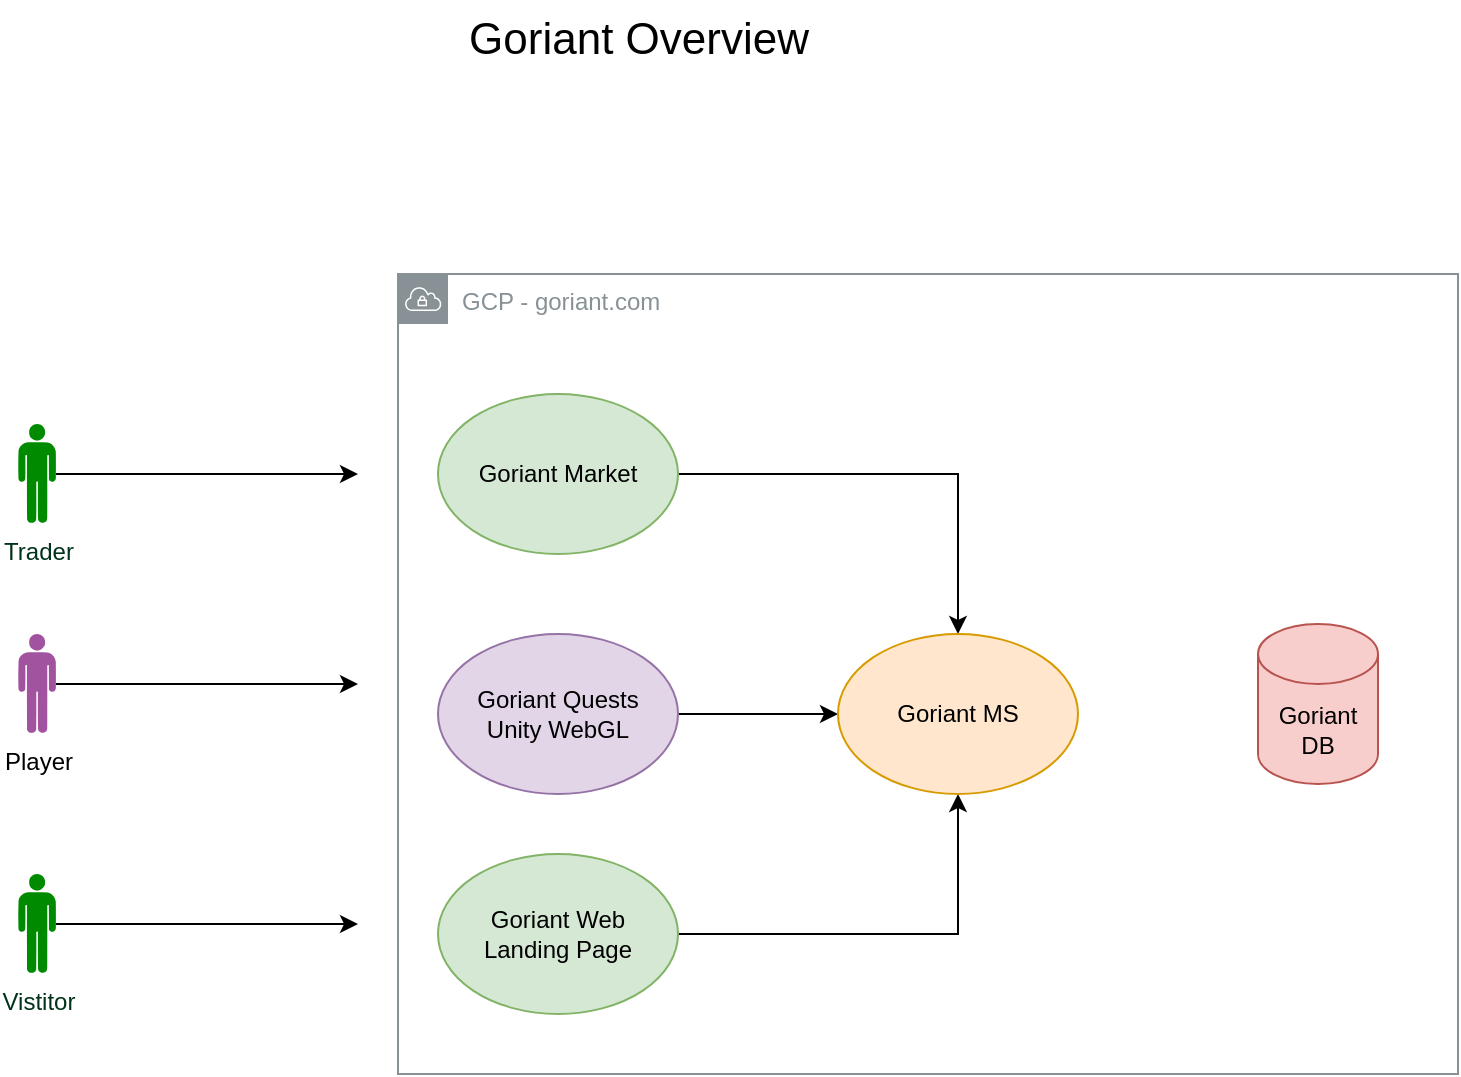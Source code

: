 <mxfile version="24.7.5" pages="3">
  <diagram name="Metagrah" id="Ud1MmNIPZ_eExNkFFxJY">
    <mxGraphModel dx="1003" dy="570" grid="1" gridSize="10" guides="1" tooltips="1" connect="1" arrows="1" fold="1" page="1" pageScale="1" pageWidth="850" pageHeight="1100" math="0" shadow="0">
      <root>
        <mxCell id="0" />
        <mxCell id="1" parent="0" />
        <mxCell id="BJ_wl9t7O7If04TSEBbS-7" value="GCP - goriant.com" style="sketch=0;outlineConnect=0;gradientColor=none;html=1;whiteSpace=wrap;fontSize=12;fontStyle=0;shape=mxgraph.aws4.group;grIcon=mxgraph.aws4.group_vpc;strokeColor=#879196;fillColor=none;verticalAlign=top;align=left;spacingLeft=30;fontColor=#879196;dashed=0;" vertex="1" parent="1">
          <mxGeometry x="280" y="190" width="530" height="400" as="geometry" />
        </mxCell>
        <mxCell id="BJ_wl9t7O7If04TSEBbS-13" style="edgeStyle=orthogonalEdgeStyle;rounded=0;orthogonalLoop=1;jettySize=auto;html=1;" edge="1" parent="1" source="BJ_wl9t7O7If04TSEBbS-1">
          <mxGeometry relative="1" as="geometry">
            <mxPoint x="260" y="290" as="targetPoint" />
          </mxGeometry>
        </mxCell>
        <mxCell id="BJ_wl9t7O7If04TSEBbS-1" value="&lt;font color=&quot;#00331a&quot;&gt;Trader&lt;/font&gt;" style="verticalLabelPosition=bottom;sketch=0;html=1;fillColor=#008a00;verticalAlign=top;align=center;pointerEvents=1;shape=mxgraph.cisco_safe.design.actor_2;strokeColor=#005700;fontColor=#ffffff;" vertex="1" parent="1">
          <mxGeometry x="90" y="265" width="19" height="50" as="geometry" />
        </mxCell>
        <mxCell id="BJ_wl9t7O7If04TSEBbS-18" style="edgeStyle=orthogonalEdgeStyle;rounded=0;orthogonalLoop=1;jettySize=auto;html=1;entryX=0;entryY=0.5;entryDx=0;entryDy=0;" edge="1" parent="1" source="BJ_wl9t7O7If04TSEBbS-2" target="BJ_wl9t7O7If04TSEBbS-5">
          <mxGeometry relative="1" as="geometry" />
        </mxCell>
        <mxCell id="BJ_wl9t7O7If04TSEBbS-2" value="Goriant Quests&lt;div&gt;Unity WebGL&lt;/div&gt;" style="ellipse;whiteSpace=wrap;html=1;fillColor=#e1d5e7;strokeColor=#9673a6;" vertex="1" parent="1">
          <mxGeometry x="300" y="370" width="120" height="80" as="geometry" />
        </mxCell>
        <mxCell id="BJ_wl9t7O7If04TSEBbS-17" style="edgeStyle=orthogonalEdgeStyle;rounded=0;orthogonalLoop=1;jettySize=auto;html=1;" edge="1" parent="1" source="BJ_wl9t7O7If04TSEBbS-3" target="BJ_wl9t7O7If04TSEBbS-5">
          <mxGeometry relative="1" as="geometry" />
        </mxCell>
        <mxCell id="BJ_wl9t7O7If04TSEBbS-3" value="Goriant Web&lt;div&gt;Landing Page&lt;/div&gt;" style="ellipse;whiteSpace=wrap;html=1;fillColor=#d5e8d4;strokeColor=#82b366;" vertex="1" parent="1">
          <mxGeometry x="300" y="480" width="120" height="80" as="geometry" />
        </mxCell>
        <mxCell id="BJ_wl9t7O7If04TSEBbS-19" style="edgeStyle=orthogonalEdgeStyle;rounded=0;orthogonalLoop=1;jettySize=auto;html=1;entryX=0.5;entryY=0;entryDx=0;entryDy=0;" edge="1" parent="1" source="BJ_wl9t7O7If04TSEBbS-4" target="BJ_wl9t7O7If04TSEBbS-5">
          <mxGeometry relative="1" as="geometry" />
        </mxCell>
        <mxCell id="BJ_wl9t7O7If04TSEBbS-4" value="Goriant Market" style="ellipse;whiteSpace=wrap;html=1;fillColor=#d5e8d4;strokeColor=#82b366;" vertex="1" parent="1">
          <mxGeometry x="300" y="250" width="120" height="80" as="geometry" />
        </mxCell>
        <mxCell id="BJ_wl9t7O7If04TSEBbS-5" value="Goriant MS" style="ellipse;whiteSpace=wrap;html=1;fillColor=#ffe6cc;strokeColor=#d79b00;" vertex="1" parent="1">
          <mxGeometry x="500" y="370" width="120" height="80" as="geometry" />
        </mxCell>
        <mxCell id="BJ_wl9t7O7If04TSEBbS-6" value="Goriant DB" style="shape=cylinder3;whiteSpace=wrap;html=1;boundedLbl=1;backgroundOutline=1;size=15;fillColor=#f8cecc;strokeColor=#b85450;" vertex="1" parent="1">
          <mxGeometry x="710" y="365" width="60" height="80" as="geometry" />
        </mxCell>
        <mxCell id="BJ_wl9t7O7If04TSEBbS-14" style="edgeStyle=orthogonalEdgeStyle;rounded=0;orthogonalLoop=1;jettySize=auto;html=1;" edge="1" parent="1" source="BJ_wl9t7O7If04TSEBbS-12">
          <mxGeometry relative="1" as="geometry">
            <mxPoint x="260" y="395" as="targetPoint" />
          </mxGeometry>
        </mxCell>
        <mxCell id="BJ_wl9t7O7If04TSEBbS-12" value="Player" style="verticalLabelPosition=bottom;sketch=0;html=1;fillColor=#A153A0;verticalAlign=top;align=center;pointerEvents=1;shape=mxgraph.cisco_safe.design.actor_2;" vertex="1" parent="1">
          <mxGeometry x="90" y="370" width="19" height="50" as="geometry" />
        </mxCell>
        <mxCell id="BJ_wl9t7O7If04TSEBbS-16" style="edgeStyle=orthogonalEdgeStyle;rounded=0;orthogonalLoop=1;jettySize=auto;html=1;" edge="1" parent="1" source="BJ_wl9t7O7If04TSEBbS-15">
          <mxGeometry relative="1" as="geometry">
            <mxPoint x="260" y="515" as="targetPoint" />
          </mxGeometry>
        </mxCell>
        <mxCell id="BJ_wl9t7O7If04TSEBbS-15" value="Vistitor" style="verticalLabelPosition=bottom;sketch=0;html=1;fillColor=#008a00;verticalAlign=top;align=center;pointerEvents=1;shape=mxgraph.cisco_safe.design.actor_2;fontColor=#00331A;strokeColor=#005700;" vertex="1" parent="1">
          <mxGeometry x="90" y="490" width="19" height="50" as="geometry" />
        </mxCell>
        <mxCell id="BJ_wl9t7O7If04TSEBbS-20" value="&lt;font style=&quot;font-size: 22px;&quot;&gt;Goriant Overview&lt;/font&gt;" style="text;html=1;align=center;verticalAlign=middle;resizable=0;points=[];autosize=1;strokeColor=none;fillColor=none;" vertex="1" parent="1">
          <mxGeometry x="305" y="53" width="190" height="40" as="geometry" />
        </mxCell>
      </root>
    </mxGraphModel>
  </diagram>
  <diagram id="wSqLgRTEmGs_pf_Qfv0x" name="Goriant Quests">
    <mxGraphModel dx="1354" dy="793" grid="1" gridSize="10" guides="1" tooltips="1" connect="1" arrows="1" fold="1" page="1" pageScale="1" pageWidth="850" pageHeight="1100" math="0" shadow="0">
      <root>
        <mxCell id="0" />
        <mxCell id="1" parent="0" />
      </root>
    </mxGraphModel>
  </diagram>
  <diagram id="thI4xv_i_WMjw7Gs25sa" name="Goriant Microservices">
    <mxGraphModel dx="1242" dy="827" grid="1" gridSize="10" guides="1" tooltips="1" connect="1" arrows="1" fold="1" page="1" pageScale="1" pageWidth="850" pageHeight="1100" math="0" shadow="0">
      <root>
        <mxCell id="0" />
        <mxCell id="1" parent="0" />
        <mxCell id="x1ZjxoJBz8wnSC4JzgOI-1" value="Game Server" style="ellipse;whiteSpace=wrap;html=1;" vertex="1" parent="1">
          <mxGeometry x="250" y="210" width="120" height="80" as="geometry" />
        </mxCell>
        <mxCell id="x1ZjxoJBz8wnSC4JzgOI-2" value="Oauth" style="ellipse;whiteSpace=wrap;html=1;" vertex="1" parent="1">
          <mxGeometry x="250" y="340" width="120" height="80" as="geometry" />
        </mxCell>
        <mxCell id="x1ZjxoJBz8wnSC4JzgOI-3" value="Kong" style="ellipse;whiteSpace=wrap;html=1;" vertex="1" parent="1">
          <mxGeometry x="70" y="260" width="120" height="80" as="geometry" />
        </mxCell>
      </root>
    </mxGraphModel>
  </diagram>
</mxfile>
